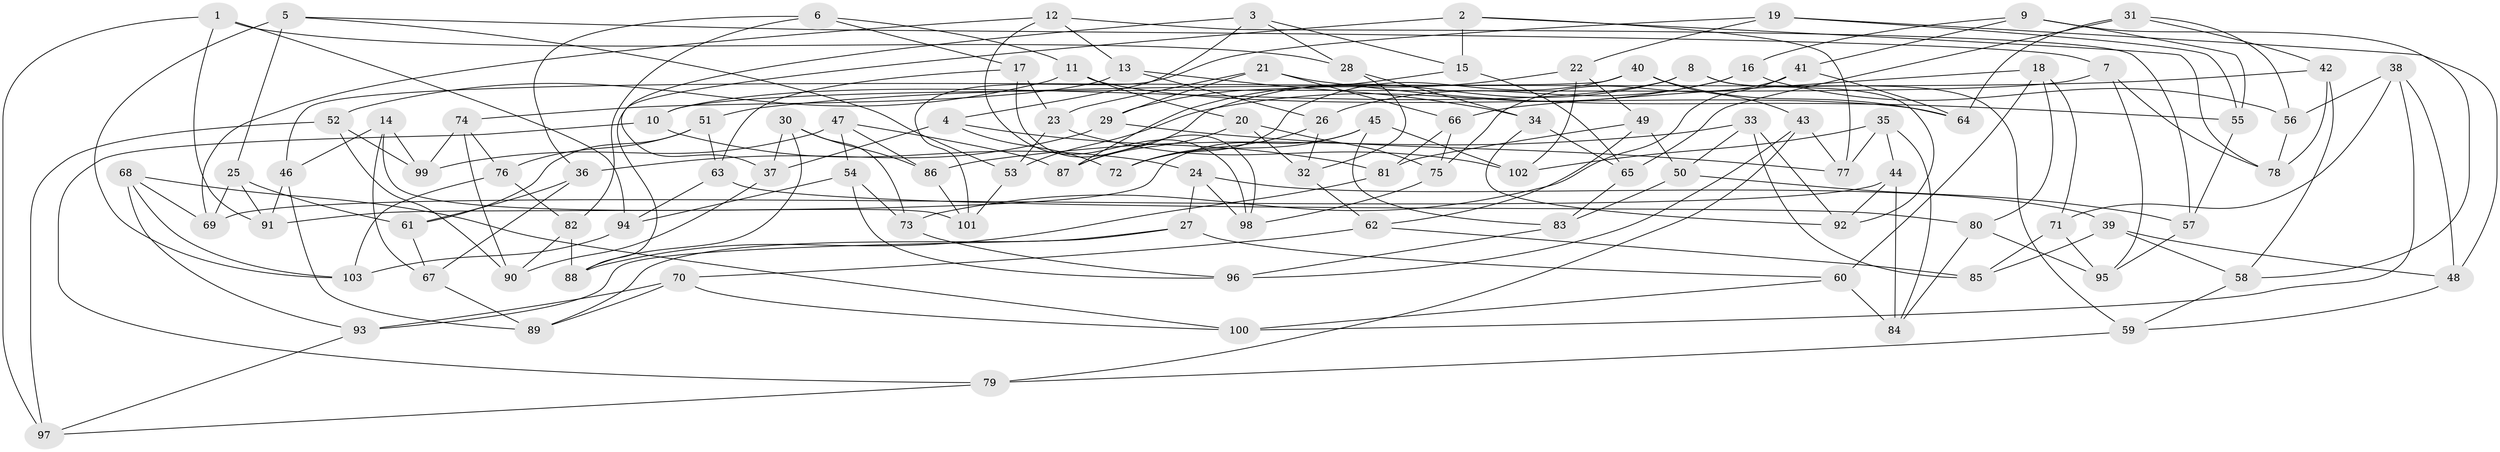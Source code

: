 // Generated by graph-tools (version 1.1) at 2025/11/02/27/25 16:11:47]
// undirected, 103 vertices, 206 edges
graph export_dot {
graph [start="1"]
  node [color=gray90,style=filled];
  1;
  2;
  3;
  4;
  5;
  6;
  7;
  8;
  9;
  10;
  11;
  12;
  13;
  14;
  15;
  16;
  17;
  18;
  19;
  20;
  21;
  22;
  23;
  24;
  25;
  26;
  27;
  28;
  29;
  30;
  31;
  32;
  33;
  34;
  35;
  36;
  37;
  38;
  39;
  40;
  41;
  42;
  43;
  44;
  45;
  46;
  47;
  48;
  49;
  50;
  51;
  52;
  53;
  54;
  55;
  56;
  57;
  58;
  59;
  60;
  61;
  62;
  63;
  64;
  65;
  66;
  67;
  68;
  69;
  70;
  71;
  72;
  73;
  74;
  75;
  76;
  77;
  78;
  79;
  80;
  81;
  82;
  83;
  84;
  85;
  86;
  87;
  88;
  89;
  90;
  91;
  92;
  93;
  94;
  95;
  96;
  97;
  98;
  99;
  100;
  101;
  102;
  103;
  1 -- 94;
  1 -- 91;
  1 -- 28;
  1 -- 97;
  2 -- 78;
  2 -- 77;
  2 -- 15;
  2 -- 88;
  3 -- 4;
  3 -- 37;
  3 -- 15;
  3 -- 28;
  4 -- 72;
  4 -- 37;
  4 -- 81;
  5 -- 25;
  5 -- 103;
  5 -- 53;
  5 -- 7;
  6 -- 36;
  6 -- 17;
  6 -- 82;
  6 -- 11;
  7 -- 10;
  7 -- 78;
  7 -- 95;
  8 -- 92;
  8 -- 59;
  8 -- 10;
  8 -- 87;
  9 -- 58;
  9 -- 16;
  9 -- 55;
  9 -- 41;
  10 -- 79;
  10 -- 24;
  11 -- 20;
  11 -- 64;
  11 -- 52;
  12 -- 13;
  12 -- 98;
  12 -- 69;
  12 -- 57;
  13 -- 34;
  13 -- 26;
  13 -- 74;
  14 -- 67;
  14 -- 101;
  14 -- 99;
  14 -- 46;
  15 -- 65;
  15 -- 29;
  16 -- 56;
  16 -- 26;
  16 -- 53;
  17 -- 23;
  17 -- 98;
  17 -- 63;
  18 -- 80;
  18 -- 71;
  18 -- 66;
  18 -- 60;
  19 -- 22;
  19 -- 101;
  19 -- 55;
  19 -- 48;
  20 -- 32;
  20 -- 75;
  20 -- 87;
  21 -- 23;
  21 -- 55;
  21 -- 29;
  21 -- 66;
  22 -- 87;
  22 -- 102;
  22 -- 49;
  23 -- 53;
  23 -- 102;
  24 -- 39;
  24 -- 27;
  24 -- 98;
  25 -- 91;
  25 -- 61;
  25 -- 69;
  26 -- 32;
  26 -- 72;
  27 -- 60;
  27 -- 89;
  27 -- 93;
  28 -- 34;
  28 -- 32;
  29 -- 36;
  29 -- 77;
  30 -- 37;
  30 -- 73;
  30 -- 86;
  30 -- 88;
  31 -- 56;
  31 -- 42;
  31 -- 65;
  31 -- 64;
  32 -- 62;
  33 -- 92;
  33 -- 50;
  33 -- 85;
  33 -- 86;
  34 -- 92;
  34 -- 65;
  35 -- 77;
  35 -- 102;
  35 -- 84;
  35 -- 44;
  36 -- 61;
  36 -- 67;
  37 -- 90;
  38 -- 48;
  38 -- 100;
  38 -- 56;
  38 -- 71;
  39 -- 85;
  39 -- 48;
  39 -- 58;
  40 -- 43;
  40 -- 64;
  40 -- 46;
  40 -- 72;
  41 -- 73;
  41 -- 75;
  41 -- 64;
  42 -- 78;
  42 -- 51;
  42 -- 58;
  43 -- 77;
  43 -- 79;
  43 -- 96;
  44 -- 92;
  44 -- 84;
  44 -- 69;
  45 -- 83;
  45 -- 102;
  45 -- 91;
  45 -- 72;
  46 -- 89;
  46 -- 91;
  47 -- 87;
  47 -- 54;
  47 -- 99;
  47 -- 86;
  48 -- 59;
  49 -- 62;
  49 -- 81;
  49 -- 50;
  50 -- 83;
  50 -- 57;
  51 -- 76;
  51 -- 61;
  51 -- 63;
  52 -- 90;
  52 -- 97;
  52 -- 99;
  53 -- 101;
  54 -- 96;
  54 -- 94;
  54 -- 73;
  55 -- 57;
  56 -- 78;
  57 -- 95;
  58 -- 59;
  59 -- 79;
  60 -- 100;
  60 -- 84;
  61 -- 67;
  62 -- 70;
  62 -- 85;
  63 -- 94;
  63 -- 80;
  65 -- 83;
  66 -- 75;
  66 -- 81;
  67 -- 89;
  68 -- 100;
  68 -- 69;
  68 -- 103;
  68 -- 93;
  70 -- 89;
  70 -- 100;
  70 -- 93;
  71 -- 85;
  71 -- 95;
  73 -- 96;
  74 -- 76;
  74 -- 99;
  74 -- 90;
  75 -- 98;
  76 -- 103;
  76 -- 82;
  79 -- 97;
  80 -- 84;
  80 -- 95;
  81 -- 88;
  82 -- 90;
  82 -- 88;
  83 -- 96;
  86 -- 101;
  93 -- 97;
  94 -- 103;
}
